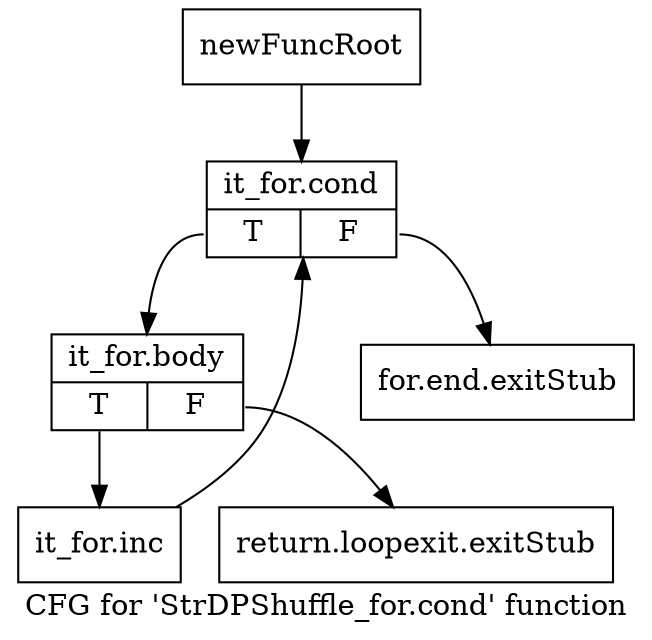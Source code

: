 digraph "CFG for 'StrDPShuffle_for.cond' function" {
	label="CFG for 'StrDPShuffle_for.cond' function";

	Node0x3419d30 [shape=record,label="{newFuncRoot}"];
	Node0x3419d30 -> Node0x3419e20;
	Node0x3419d80 [shape=record,label="{for.end.exitStub}"];
	Node0x3419dd0 [shape=record,label="{return.loopexit.exitStub}"];
	Node0x3419e20 [shape=record,label="{it_for.cond|{<s0>T|<s1>F}}"];
	Node0x3419e20:s0 -> Node0x3419e70;
	Node0x3419e20:s1 -> Node0x3419d80;
	Node0x3419e70 [shape=record,label="{it_for.body|{<s0>T|<s1>F}}"];
	Node0x3419e70:s0 -> Node0x3419ec0;
	Node0x3419e70:s1 -> Node0x3419dd0;
	Node0x3419ec0 [shape=record,label="{it_for.inc}"];
	Node0x3419ec0 -> Node0x3419e20;
}
